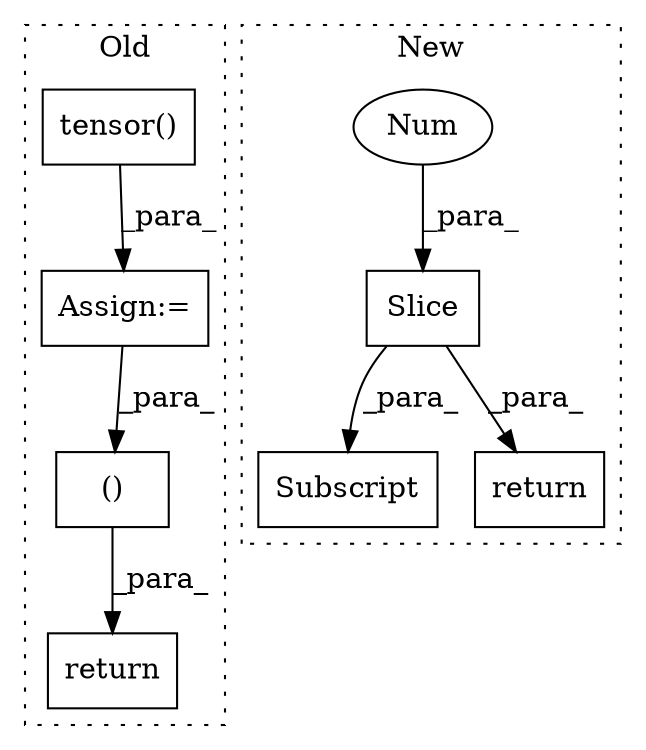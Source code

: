digraph G {
subgraph cluster0 {
1 [label="tensor()" a="75" s="3914,4002" l="26,10" shape="box"];
4 [label="Assign:=" a="68" s="4024" l="3" shape="box"];
6 [label="()" a="54" s="4237" l="5" shape="box"];
8 [label="return" a="93" s="4226" l="7" shape="box"];
label = "Old";
style="dotted";
}
subgraph cluster1 {
2 [label="Slice" a="80" s="4190" l="1" shape="box"];
3 [label="Num" a="76" s="4192" l="2" shape="ellipse"];
5 [label="Subscript" a="63" s="4179,0" l="16,0" shape="box"];
7 [label="return" a="93" s="4718" l="7" shape="box"];
label = "New";
style="dotted";
}
1 -> 4 [label="_para_"];
2 -> 7 [label="_para_"];
2 -> 5 [label="_para_"];
3 -> 2 [label="_para_"];
4 -> 6 [label="_para_"];
6 -> 8 [label="_para_"];
}